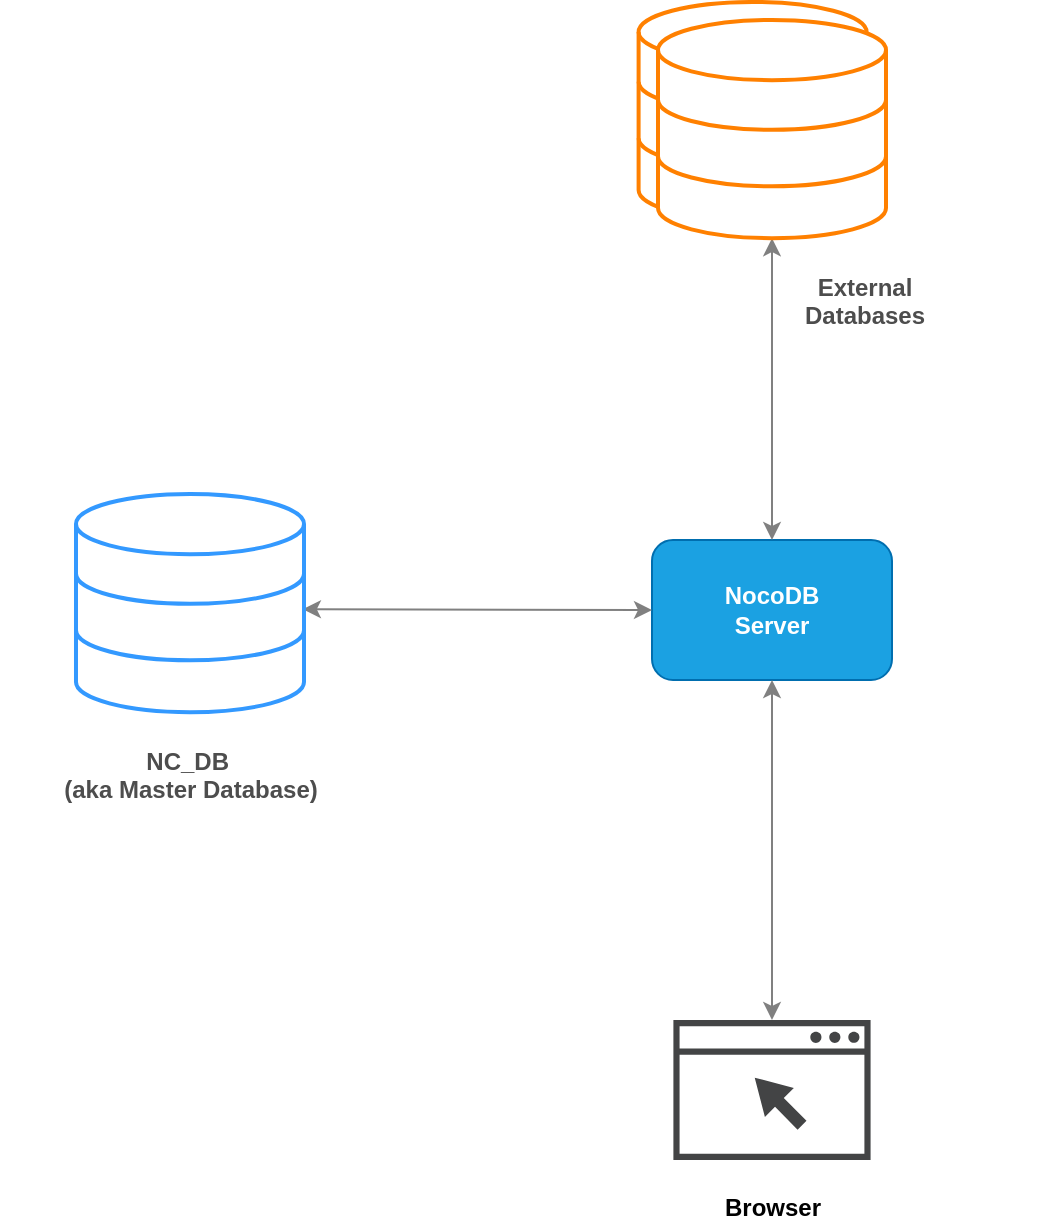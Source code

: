 <mxfile version="12.9.3" type="device"><diagram id="p7AUMbp67osUxDllEml3" name="Page-1"><mxGraphModel dx="1318" dy="864" grid="1" gridSize="10" guides="1" tooltips="1" connect="1" arrows="1" fold="1" page="1" pageScale="1" pageWidth="827" pageHeight="1169" math="0" shadow="0"><root><mxCell id="0"/><mxCell id="1" parent="0"/><mxCell id="cWPqdLZkQeDaMbAt9UWg-2" value="&lt;b&gt;NocoDB&lt;br&gt;Server&lt;/b&gt;" style="rounded=1;whiteSpace=wrap;html=1;fillColor=#1ba1e2;strokeColor=#006EAF;fontColor=#ffffff;" vertex="1" parent="1"><mxGeometry x="446" y="320" width="120" height="70" as="geometry"/></mxCell><mxCell id="cWPqdLZkQeDaMbAt9UWg-12" value="" style="endArrow=classic;startArrow=classic;html=1;entryX=0.5;entryY=1;entryDx=0;entryDy=0;exitX=0.5;exitY=0;exitDx=0;exitDy=0;strokeColor=#808080;" edge="1" parent="1" target="cWPqdLZkQeDaMbAt9UWg-2"><mxGeometry width="50" height="50" relative="1" as="geometry"><mxPoint x="506" y="560" as="sourcePoint"/><mxPoint x="440" y="420" as="targetPoint"/></mxGeometry></mxCell><mxCell id="cWPqdLZkQeDaMbAt9UWg-13" value="" style="endArrow=classic;startArrow=classic;html=1;entryX=0;entryY=0.5;entryDx=0;entryDy=0;exitX=0.995;exitY=0.528;exitDx=0;exitDy=0;exitPerimeter=0;strokeColor=#808080;" edge="1" parent="1" source="cWPqdLZkQeDaMbAt9UWg-36" target="cWPqdLZkQeDaMbAt9UWg-2"><mxGeometry width="50" height="50" relative="1" as="geometry"><mxPoint x="160" y="355.0" as="sourcePoint"/><mxPoint x="300" y="350" as="targetPoint"/></mxGeometry></mxCell><mxCell id="cWPqdLZkQeDaMbAt9UWg-14" value="" style="endArrow=classic;startArrow=classic;html=1;strokeColor=#808080;" edge="1" parent="1" source="cWPqdLZkQeDaMbAt9UWg-2" target="cWPqdLZkQeDaMbAt9UWg-41"><mxGeometry width="50" height="50" relative="1" as="geometry"><mxPoint x="526" y="580" as="sourcePoint"/><mxPoint x="506.0" y="171.45" as="targetPoint"/></mxGeometry></mxCell><mxCell id="cWPqdLZkQeDaMbAt9UWg-30" value="" style="pointerEvents=1;shadow=0;dashed=0;html=1;strokeColor=none;fillColor=#434445;aspect=fixed;labelPosition=center;verticalLabelPosition=bottom;verticalAlign=top;align=center;outlineConnect=0;shape=mxgraph.vvd.web_browser;" vertex="1" parent="1"><mxGeometry x="456.7" y="560" width="98.59" height="70" as="geometry"/></mxCell><mxCell id="cWPqdLZkQeDaMbAt9UWg-35" value="" style="html=1;verticalLabelPosition=bottom;align=center;labelBackgroundColor=#ffffff;verticalAlign=top;strokeWidth=2;strokeColor=#FF8000;shadow=0;dashed=0;shape=mxgraph.ios7.icons.data;" vertex="1" parent="1"><mxGeometry x="439.3" y="51" width="114" height="109.1" as="geometry"/></mxCell><mxCell id="cWPqdLZkQeDaMbAt9UWg-36" value="" style="html=1;verticalLabelPosition=bottom;align=center;labelBackgroundColor=#ffffff;verticalAlign=top;strokeWidth=2;strokeColor=#3399FF;shadow=0;dashed=0;shape=mxgraph.ios7.icons.data;" vertex="1" parent="1"><mxGeometry x="158" y="297" width="114" height="109.1" as="geometry"/></mxCell><mxCell id="cWPqdLZkQeDaMbAt9UWg-39" value="&lt;b&gt;&lt;font color=&quot;#4d4d4d&quot;&gt;NC_DB&amp;nbsp;&lt;br&gt;(aka Master Database)&lt;/font&gt;&lt;/b&gt;" style="text;html=1;align=center;" vertex="1" parent="1"><mxGeometry x="120" y="417.1" width="190" height="30" as="geometry"/></mxCell><mxCell id="cWPqdLZkQeDaMbAt9UWg-40" value="&lt;b&gt;&lt;font color=&quot;#4d4d4d&quot;&gt;External &lt;br&gt;Databases&lt;/font&gt;&lt;/b&gt;" style="text;html=1;align=center;" vertex="1" parent="1"><mxGeometry x="456.7" y="180" width="190" height="30" as="geometry"/></mxCell><mxCell id="cWPqdLZkQeDaMbAt9UWg-41" value="" style="html=1;verticalLabelPosition=bottom;align=center;labelBackgroundColor=#ffffff;verticalAlign=top;strokeWidth=2;strokeColor=#FF8000;shadow=0;dashed=0;shape=mxgraph.ios7.icons.data;" vertex="1" parent="1"><mxGeometry x="449.0" y="60" width="114" height="109.1" as="geometry"/></mxCell><mxCell id="cWPqdLZkQeDaMbAt9UWg-42" value="&lt;b&gt;Browser&lt;/b&gt;" style="text;html=1;align=center;verticalAlign=middle;resizable=0;points=[];autosize=1;" vertex="1" parent="1"><mxGeometry x="476" y="644" width="60" height="20" as="geometry"/></mxCell></root></mxGraphModel></diagram></mxfile>
